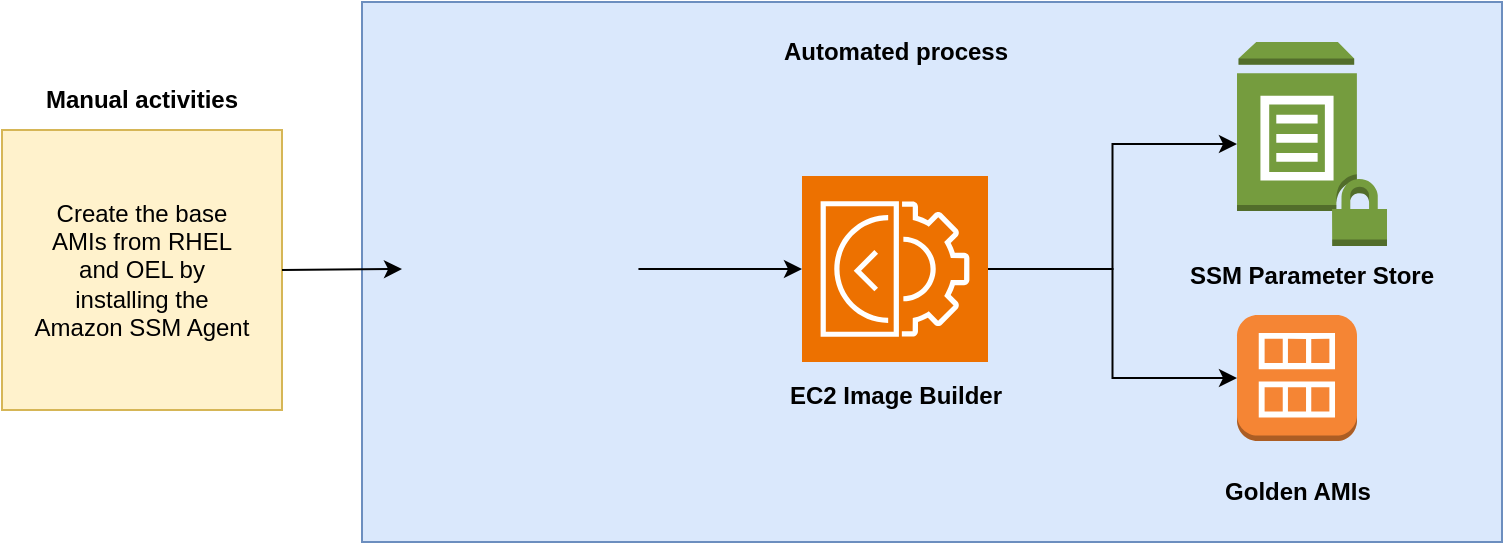 <mxfile version="22.1.7" type="device">
  <diagram name="Page-1" id="6SwZJ3op6rpgz1IL6REp">
    <mxGraphModel dx="1357" dy="926" grid="1" gridSize="10" guides="1" tooltips="1" connect="1" arrows="1" fold="1" page="1" pageScale="1" pageWidth="827" pageHeight="1169" math="0" shadow="0">
      <root>
        <mxCell id="0" />
        <mxCell id="1" parent="0" />
        <mxCell id="IELXht5eR1evjBUBIcLk-11" value="" style="whiteSpace=wrap;html=1;fillColor=#dae8fc;strokeColor=#6c8ebf;" vertex="1" parent="1">
          <mxGeometry x="260" y="100" width="570" height="270" as="geometry" />
        </mxCell>
        <mxCell id="IELXht5eR1evjBUBIcLk-16" style="edgeStyle=orthogonalEdgeStyle;rounded=0;orthogonalLoop=1;jettySize=auto;html=1;" edge="1" parent="1" source="IELXht5eR1evjBUBIcLk-1" target="IELXht5eR1evjBUBIcLk-14">
          <mxGeometry relative="1" as="geometry" />
        </mxCell>
        <mxCell id="IELXht5eR1evjBUBIcLk-1" value="" style="sketch=0;points=[[0,0,0],[0.25,0,0],[0.5,0,0],[0.75,0,0],[1,0,0],[0,1,0],[0.25,1,0],[0.5,1,0],[0.75,1,0],[1,1,0],[0,0.25,0],[0,0.5,0],[0,0.75,0],[1,0.25,0],[1,0.5,0],[1,0.75,0]];outlineConnect=0;fontColor=#232F3E;fillColor=#ED7100;strokeColor=#ffffff;dashed=0;verticalLabelPosition=bottom;verticalAlign=top;align=center;html=1;fontSize=12;fontStyle=0;aspect=fixed;shape=mxgraph.aws4.resourceIcon;resIcon=mxgraph.aws4.ec2_image_builder;" vertex="1" parent="1">
          <mxGeometry x="480" y="187" width="93" height="93" as="geometry" />
        </mxCell>
        <mxCell id="IELXht5eR1evjBUBIcLk-2" value="" style="whiteSpace=wrap;html=1;aspect=fixed;fillColor=#fff2cc;strokeColor=#d6b656;" vertex="1" parent="1">
          <mxGeometry x="80" y="164" width="140" height="140" as="geometry" />
        </mxCell>
        <mxCell id="IELXht5eR1evjBUBIcLk-3" value="Manual activities" style="text;html=1;strokeColor=none;fillColor=none;align=center;verticalAlign=middle;whiteSpace=wrap;rounded=0;fontStyle=1" vertex="1" parent="1">
          <mxGeometry x="85" y="134" width="130" height="30" as="geometry" />
        </mxCell>
        <mxCell id="IELXht5eR1evjBUBIcLk-4" value="Create the base AMIs from RHEL and OEL by installing the Amazon SSM Agent" style="text;html=1;strokeColor=none;fillColor=none;align=center;verticalAlign=middle;whiteSpace=wrap;rounded=0;" vertex="1" parent="1">
          <mxGeometry x="95" y="189" width="110" height="90" as="geometry" />
        </mxCell>
        <mxCell id="IELXht5eR1evjBUBIcLk-5" value="" style="shape=image;verticalLabelPosition=bottom;labelBackgroundColor=default;verticalAlign=top;aspect=fixed;imageAspect=0;image=https://www.datocms-assets.com/2885/1620155116-brandhcterraformverticalcolor.svg;" vertex="1" parent="1">
          <mxGeometry x="280" y="171" width="118.22" height="125" as="geometry" />
        </mxCell>
        <mxCell id="IELXht5eR1evjBUBIcLk-6" value="" style="endArrow=classic;html=1;rounded=0;exitX=1;exitY=0.5;exitDx=0;exitDy=0;entryX=0;entryY=0.5;entryDx=0;entryDy=0;" edge="1" parent="1" source="IELXht5eR1evjBUBIcLk-2" target="IELXht5eR1evjBUBIcLk-5">
          <mxGeometry width="50" height="50" relative="1" as="geometry">
            <mxPoint x="390" y="440" as="sourcePoint" />
            <mxPoint x="440" y="390" as="targetPoint" />
          </mxGeometry>
        </mxCell>
        <mxCell id="IELXht5eR1evjBUBIcLk-7" value="" style="endArrow=classic;html=1;rounded=0;exitX=1;exitY=0.5;exitDx=0;exitDy=0;entryX=0;entryY=0.5;entryDx=0;entryDy=0;entryPerimeter=0;" edge="1" parent="1" source="IELXht5eR1evjBUBIcLk-5" target="IELXht5eR1evjBUBIcLk-1">
          <mxGeometry width="50" height="50" relative="1" as="geometry">
            <mxPoint x="430" y="360" as="sourcePoint" />
            <mxPoint x="480" y="310" as="targetPoint" />
          </mxGeometry>
        </mxCell>
        <mxCell id="IELXht5eR1evjBUBIcLk-8" value="" style="outlineConnect=0;dashed=0;verticalLabelPosition=bottom;verticalAlign=top;align=center;html=1;shape=mxgraph.aws3.parameter_store;fillColor=#759C3E;gradientColor=none;" vertex="1" parent="1">
          <mxGeometry x="697.5" y="120" width="75" height="102" as="geometry" />
        </mxCell>
        <mxCell id="IELXht5eR1evjBUBIcLk-9" style="edgeStyle=orthogonalEdgeStyle;rounded=0;orthogonalLoop=1;jettySize=auto;html=1;exitX=1;exitY=0.5;exitDx=0;exitDy=0;exitPerimeter=0;entryX=0;entryY=0.5;entryDx=0;entryDy=0;entryPerimeter=0;" edge="1" parent="1" source="IELXht5eR1evjBUBIcLk-1" target="IELXht5eR1evjBUBIcLk-8">
          <mxGeometry relative="1" as="geometry" />
        </mxCell>
        <mxCell id="IELXht5eR1evjBUBIcLk-10" value="Automated process" style="text;html=1;strokeColor=none;fillColor=none;align=center;verticalAlign=middle;whiteSpace=wrap;rounded=0;fontStyle=1" vertex="1" parent="1">
          <mxGeometry x="461.5" y="110" width="130" height="30" as="geometry" />
        </mxCell>
        <mxCell id="IELXht5eR1evjBUBIcLk-12" value="EC2 Image Builder" style="text;html=1;strokeColor=none;fillColor=none;align=center;verticalAlign=middle;whiteSpace=wrap;rounded=0;fontStyle=1" vertex="1" parent="1">
          <mxGeometry x="461.5" y="282" width="130" height="30" as="geometry" />
        </mxCell>
        <mxCell id="IELXht5eR1evjBUBIcLk-13" value="SSM Parameter Store" style="text;html=1;strokeColor=none;fillColor=none;align=center;verticalAlign=middle;whiteSpace=wrap;rounded=0;fontStyle=1" vertex="1" parent="1">
          <mxGeometry x="670" y="222" width="130" height="30" as="geometry" />
        </mxCell>
        <mxCell id="IELXht5eR1evjBUBIcLk-14" value="" style="outlineConnect=0;dashed=0;verticalLabelPosition=bottom;verticalAlign=top;align=center;html=1;shape=mxgraph.aws3.ami;fillColor=#F58534;gradientColor=none;" vertex="1" parent="1">
          <mxGeometry x="697.5" y="256.5" width="60" height="63" as="geometry" />
        </mxCell>
        <mxCell id="IELXht5eR1evjBUBIcLk-15" value="Golden AMIs" style="text;html=1;strokeColor=none;fillColor=none;align=center;verticalAlign=middle;whiteSpace=wrap;rounded=0;fontStyle=1" vertex="1" parent="1">
          <mxGeometry x="662.5" y="330" width="130" height="30" as="geometry" />
        </mxCell>
      </root>
    </mxGraphModel>
  </diagram>
</mxfile>

